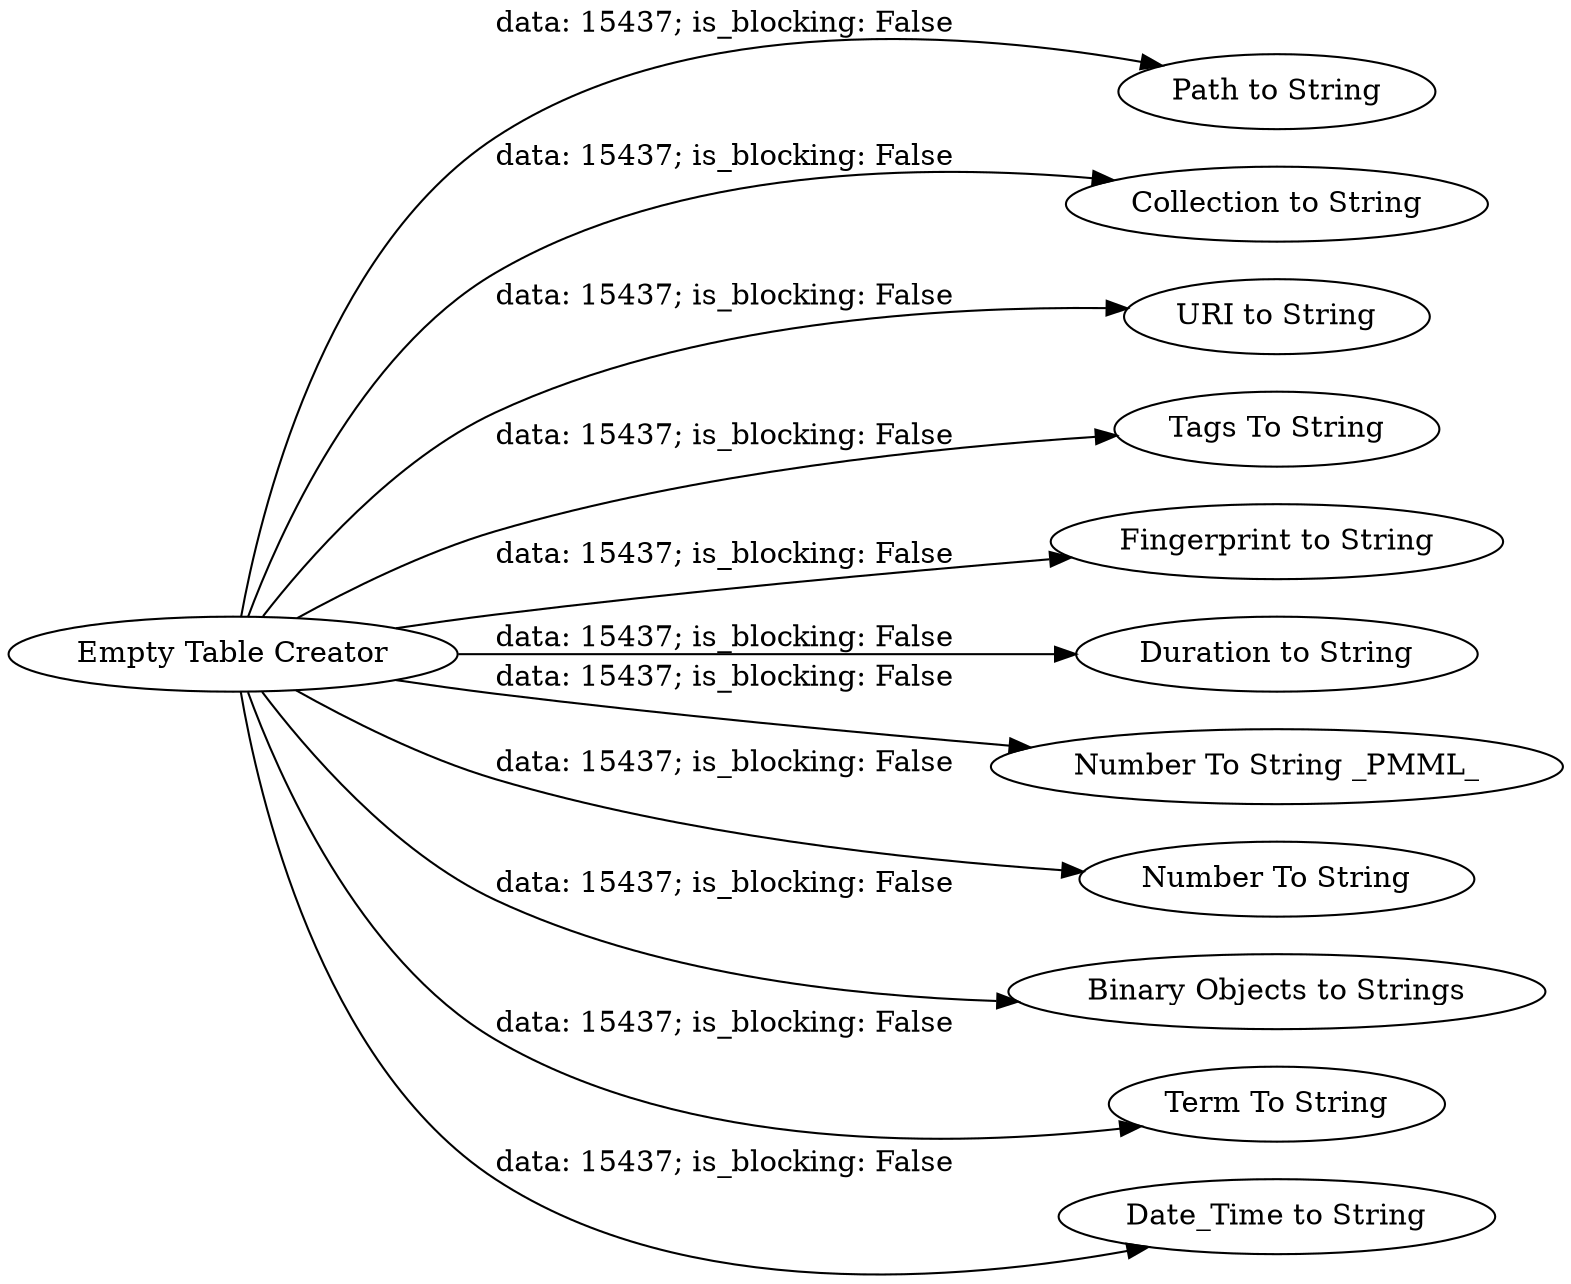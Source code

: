 digraph {
	"2019045572177499252_2" [label="Path to String"]
	"2019045572177499252_1" [label="Empty Table Creator"]
	"2019045572177499252_11" [label="Collection to String"]
	"2019045572177499252_4" [label="URI to String"]
	"2019045572177499252_7" [label="Tags To String"]
	"2019045572177499252_12" [label="Fingerprint to String"]
	"2019045572177499252_10" [label="Duration to String"]
	"2019045572177499252_6" [label="Number To String _PMML_"]
	"2019045572177499252_5" [label="Number To String"]
	"2019045572177499252_3" [label="Binary Objects to Strings"]
	"2019045572177499252_8" [label="Term To String"]
	"2019045572177499252_9" [label="Date_Time to String"]
	"2019045572177499252_1" -> "2019045572177499252_5" [label="data: 15437; is_blocking: False"]
	"2019045572177499252_1" -> "2019045572177499252_11" [label="data: 15437; is_blocking: False"]
	"2019045572177499252_1" -> "2019045572177499252_10" [label="data: 15437; is_blocking: False"]
	"2019045572177499252_1" -> "2019045572177499252_3" [label="data: 15437; is_blocking: False"]
	"2019045572177499252_1" -> "2019045572177499252_7" [label="data: 15437; is_blocking: False"]
	"2019045572177499252_1" -> "2019045572177499252_4" [label="data: 15437; is_blocking: False"]
	"2019045572177499252_1" -> "2019045572177499252_8" [label="data: 15437; is_blocking: False"]
	"2019045572177499252_1" -> "2019045572177499252_12" [label="data: 15437; is_blocking: False"]
	"2019045572177499252_1" -> "2019045572177499252_9" [label="data: 15437; is_blocking: False"]
	"2019045572177499252_1" -> "2019045572177499252_2" [label="data: 15437; is_blocking: False"]
	"2019045572177499252_1" -> "2019045572177499252_6" [label="data: 15437; is_blocking: False"]
	rankdir=LR
}
